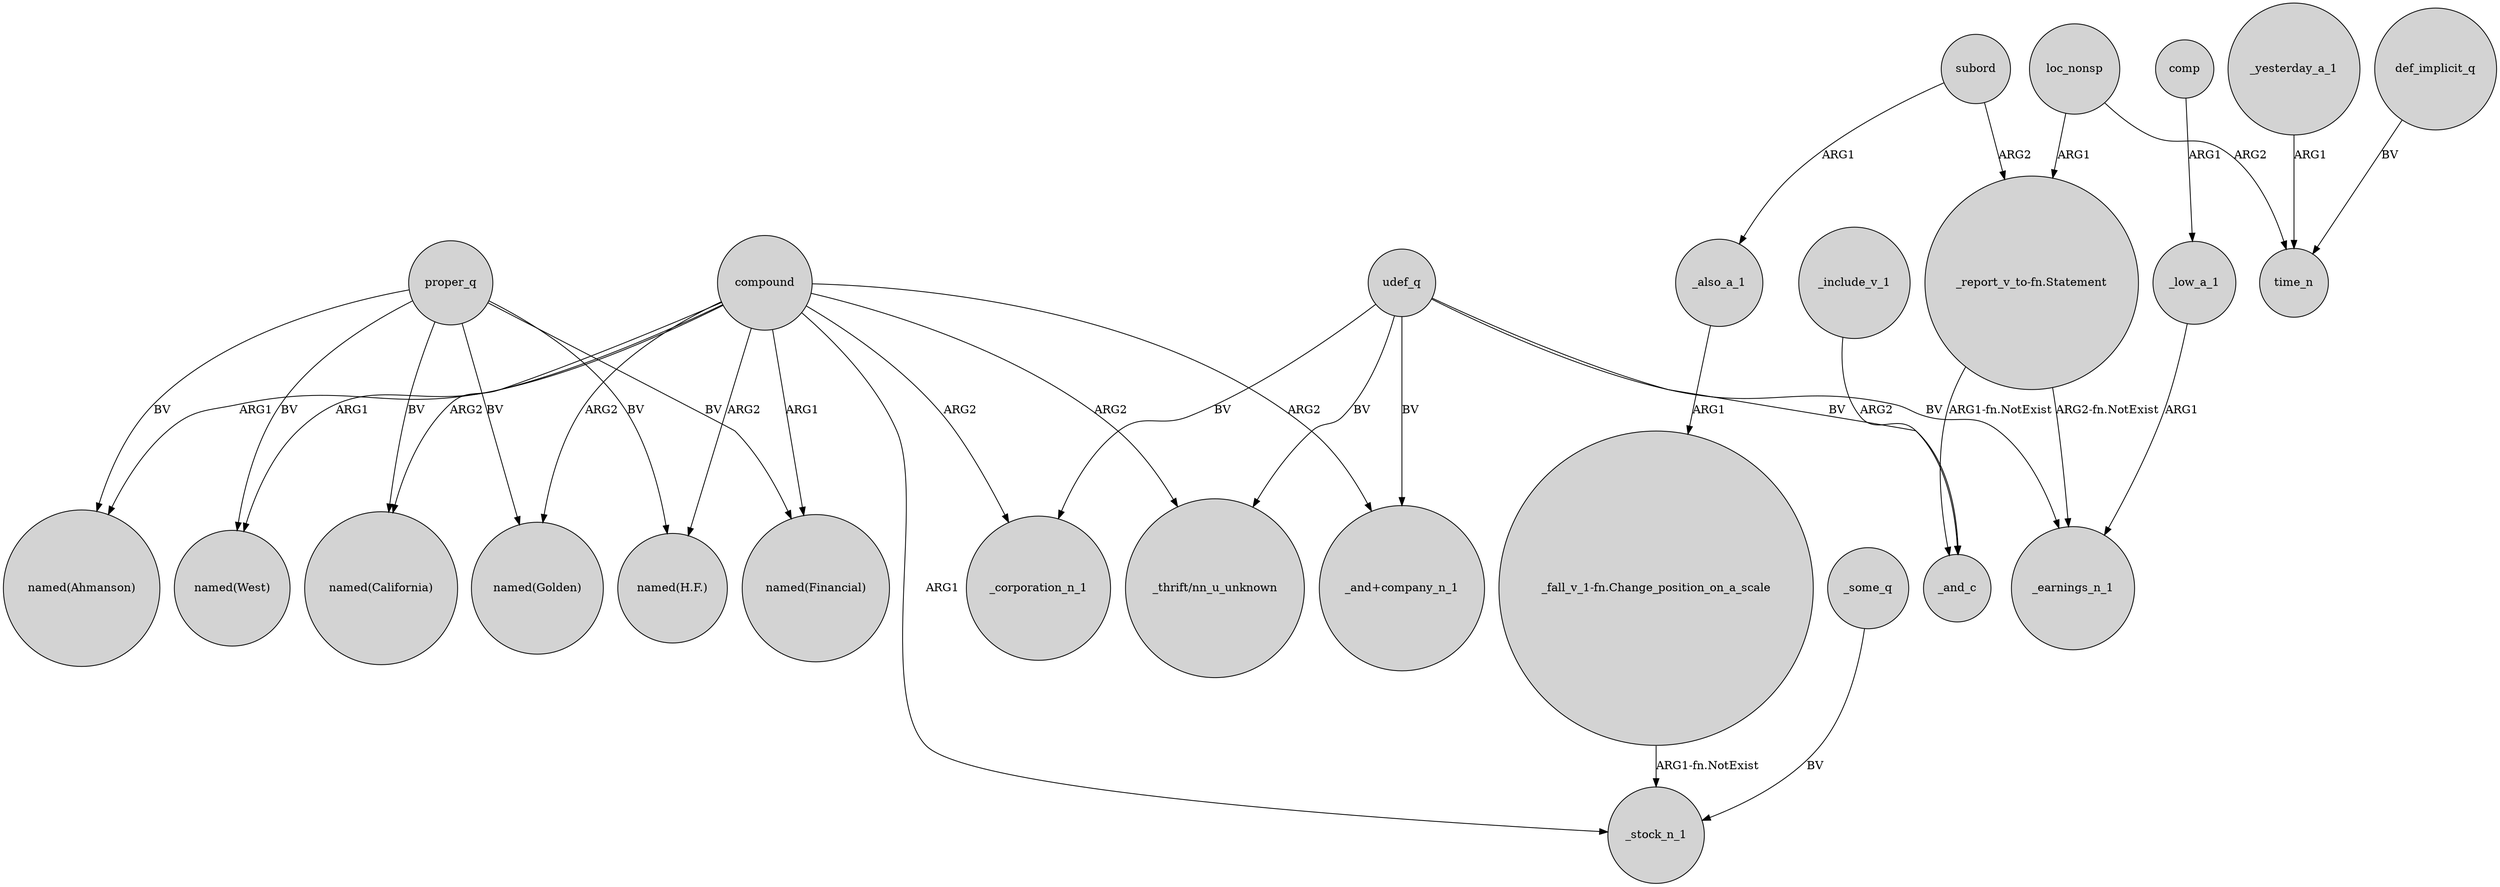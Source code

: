 digraph {
	node [shape=circle style=filled]
	compound -> "named(Golden)" [label=ARG2]
	_include_v_1 -> _and_c [label=ARG2]
	_yesterday_a_1 -> time_n [label=ARG1]
	compound -> "_thrift/nn_u_unknown" [label=ARG2]
	"_fall_v_1-fn.Change_position_on_a_scale" -> _stock_n_1 [label="ARG1-fn.NotExist"]
	subord -> "_report_v_to-fn.Statement" [label=ARG2]
	compound -> _corporation_n_1 [label=ARG2]
	udef_q -> _earnings_n_1 [label=BV]
	proper_q -> "named(California)" [label=BV]
	compound -> _stock_n_1 [label=ARG1]
	"_report_v_to-fn.Statement" -> _and_c [label="ARG1-fn.NotExist"]
	loc_nonsp -> "_report_v_to-fn.Statement" [label=ARG1]
	proper_q -> "named(West)" [label=BV]
	compound -> "named(West)" [label=ARG1]
	loc_nonsp -> time_n [label=ARG2]
	proper_q -> "named(Golden)" [label=BV]
	udef_q -> _corporation_n_1 [label=BV]
	proper_q -> "named(Financial)" [label=BV]
	subord -> _also_a_1 [label=ARG1]
	compound -> "_and+company_n_1" [label=ARG2]
	udef_q -> "_thrift/nn_u_unknown" [label=BV]
	_also_a_1 -> "_fall_v_1-fn.Change_position_on_a_scale" [label=ARG1]
	_some_q -> _stock_n_1 [label=BV]
	compound -> "named(Ahmanson)" [label=ARG1]
	compound -> "named(California)" [label=ARG2]
	"_report_v_to-fn.Statement" -> _earnings_n_1 [label="ARG2-fn.NotExist"]
	_low_a_1 -> _earnings_n_1 [label=ARG1]
	udef_q -> "_and+company_n_1" [label=BV]
	proper_q -> "named(H.F.)" [label=BV]
	udef_q -> _and_c [label=BV]
	compound -> "named(H.F.)" [label=ARG2]
	proper_q -> "named(Ahmanson)" [label=BV]
	def_implicit_q -> time_n [label=BV]
	comp -> _low_a_1 [label=ARG1]
	compound -> "named(Financial)" [label=ARG1]
}
